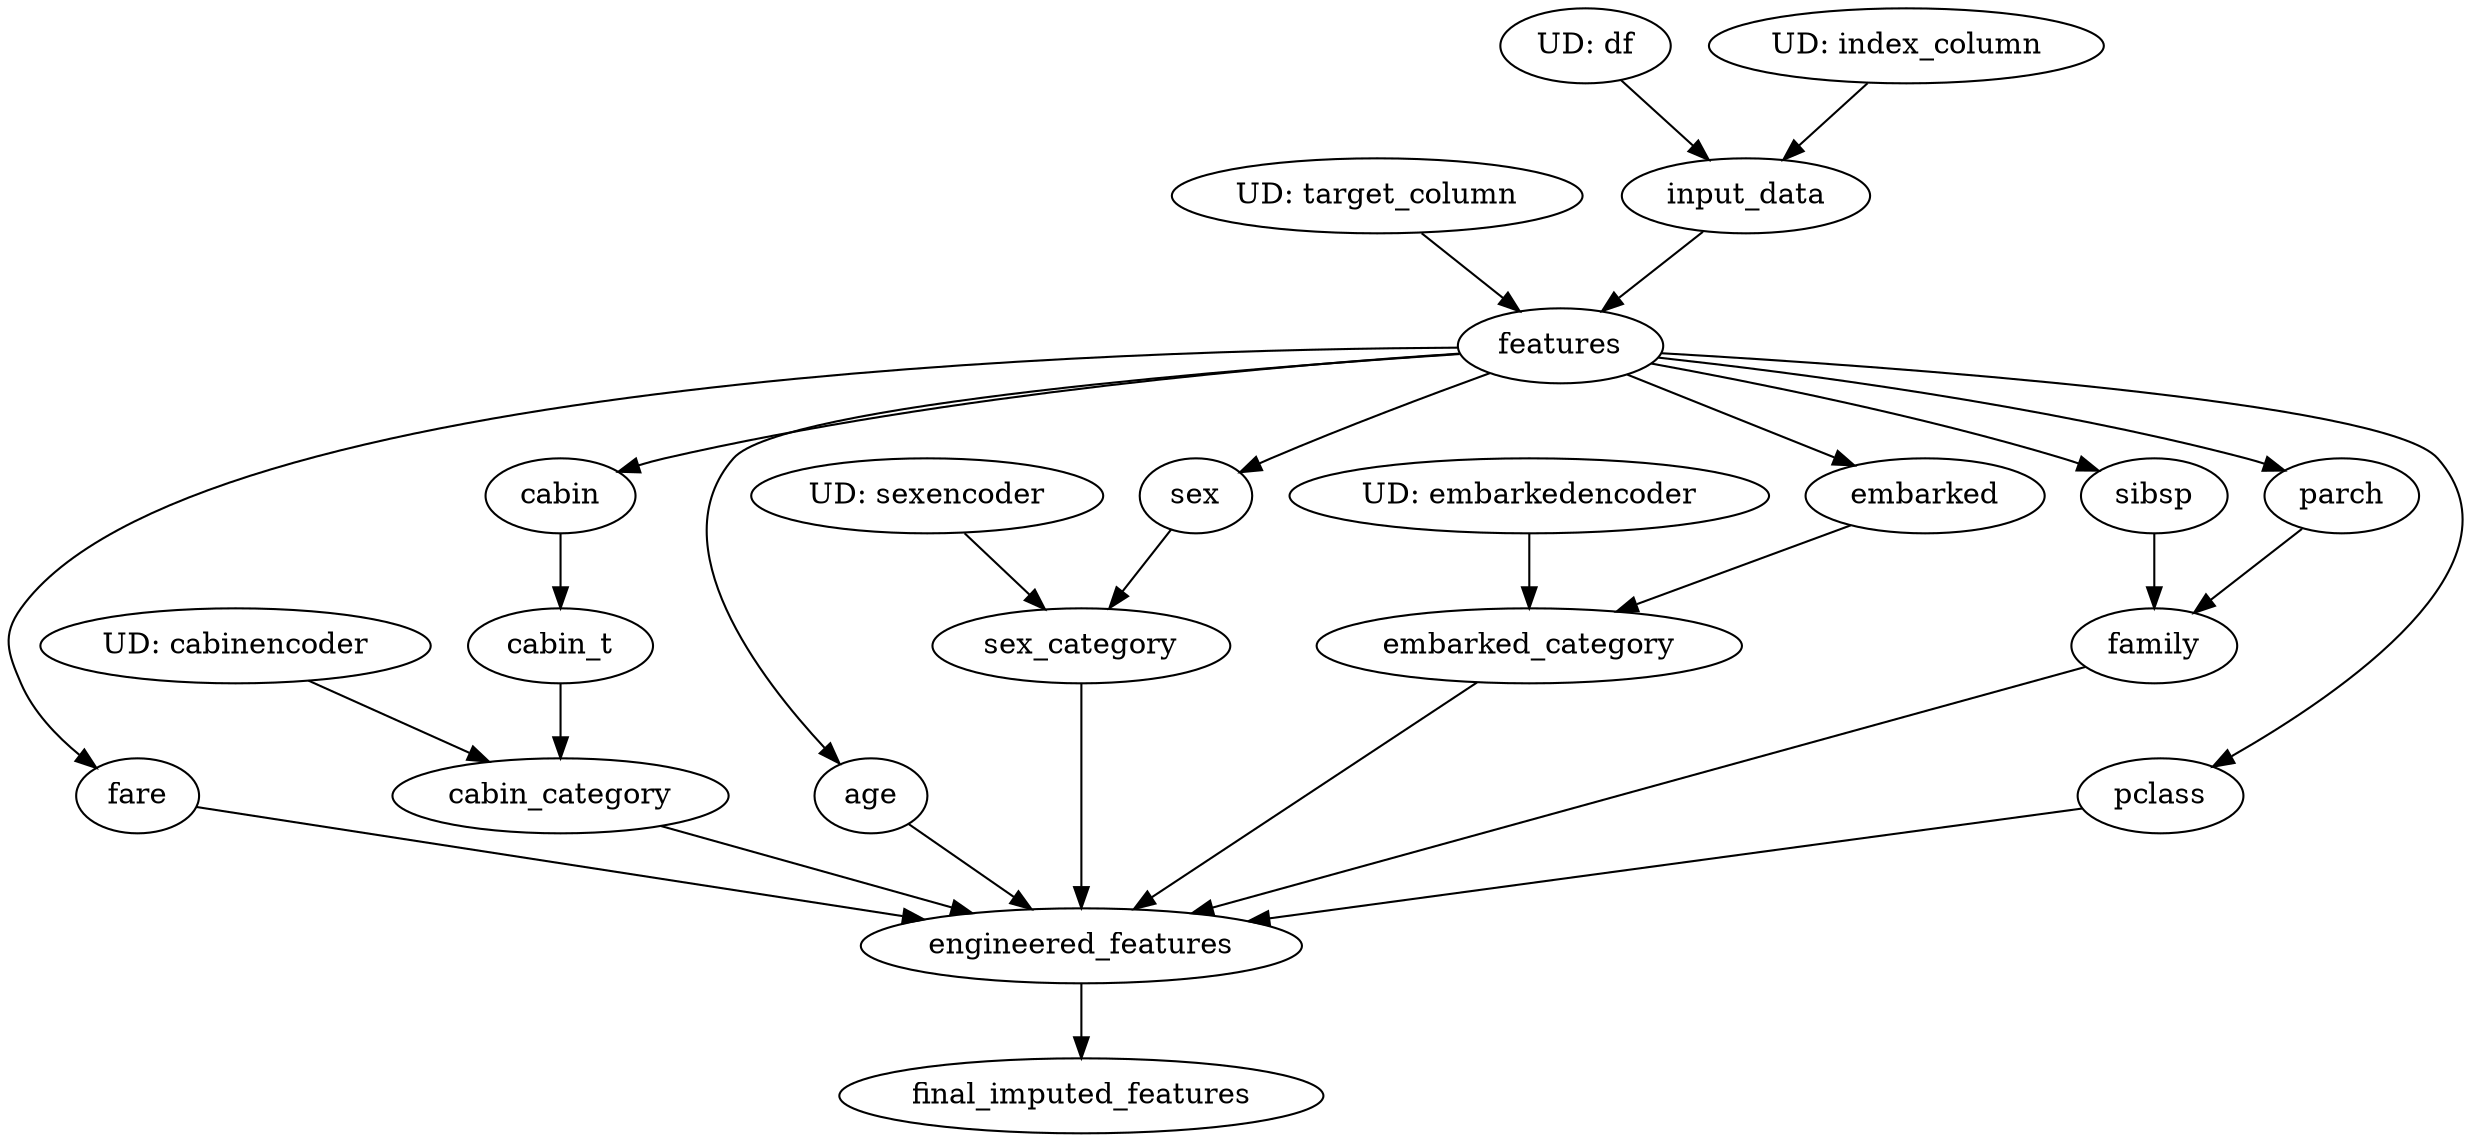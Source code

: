 // Dependency Graph
digraph {
	fare [label=fare]
	target_column [label=target_column]
	cabin [label=cabin]
	df [label=df]
	sex [label=sex]
	age [label=age]
	sex_category [label=sex_category]
	sexencoder [label=sexencoder]
	input_data [label=input_data]
	final_imputed_features [label=final_imputed_features]
	sibsp [label=sibsp]
	engineered_features [label=engineered_features]
	pclass [label=pclass]
	cabin_t [label=cabin_t]
	index_column [label=index_column]
	features [label=features]
	embarkedencoder [label=embarkedencoder]
	cabin_category [label=cabin_category]
	family [label=family]
	parch [label=parch]
	cabinencoder [label=cabinencoder]
	embarked [label=embarked]
	embarked_category [label=embarked_category]
	cabinencoder [label="UD: cabinencoder"]
	sexencoder [label="UD: sexencoder"]
	target_column [label="UD: target_column"]
	df [label="UD: df"]
	index_column [label="UD: index_column"]
	embarkedencoder [label="UD: embarkedencoder"]
	features -> fare
	features -> cabin
	features -> sex
	features -> age
	sex -> sex_category
	sexencoder -> sex_category
	df -> input_data
	index_column -> input_data
	engineered_features -> final_imputed_features
	features -> sibsp
	pclass -> engineered_features
	age -> engineered_features
	fare -> engineered_features
	cabin_category -> engineered_features
	sex_category -> engineered_features
	embarked_category -> engineered_features
	family -> engineered_features
	features -> pclass
	cabin -> cabin_t
	input_data -> features
	target_column -> features
	cabin_t -> cabin_category
	cabinencoder -> cabin_category
	sibsp -> family
	parch -> family
	features -> parch
	features -> embarked
	embarked -> embarked_category
	embarkedencoder -> embarked_category
}
